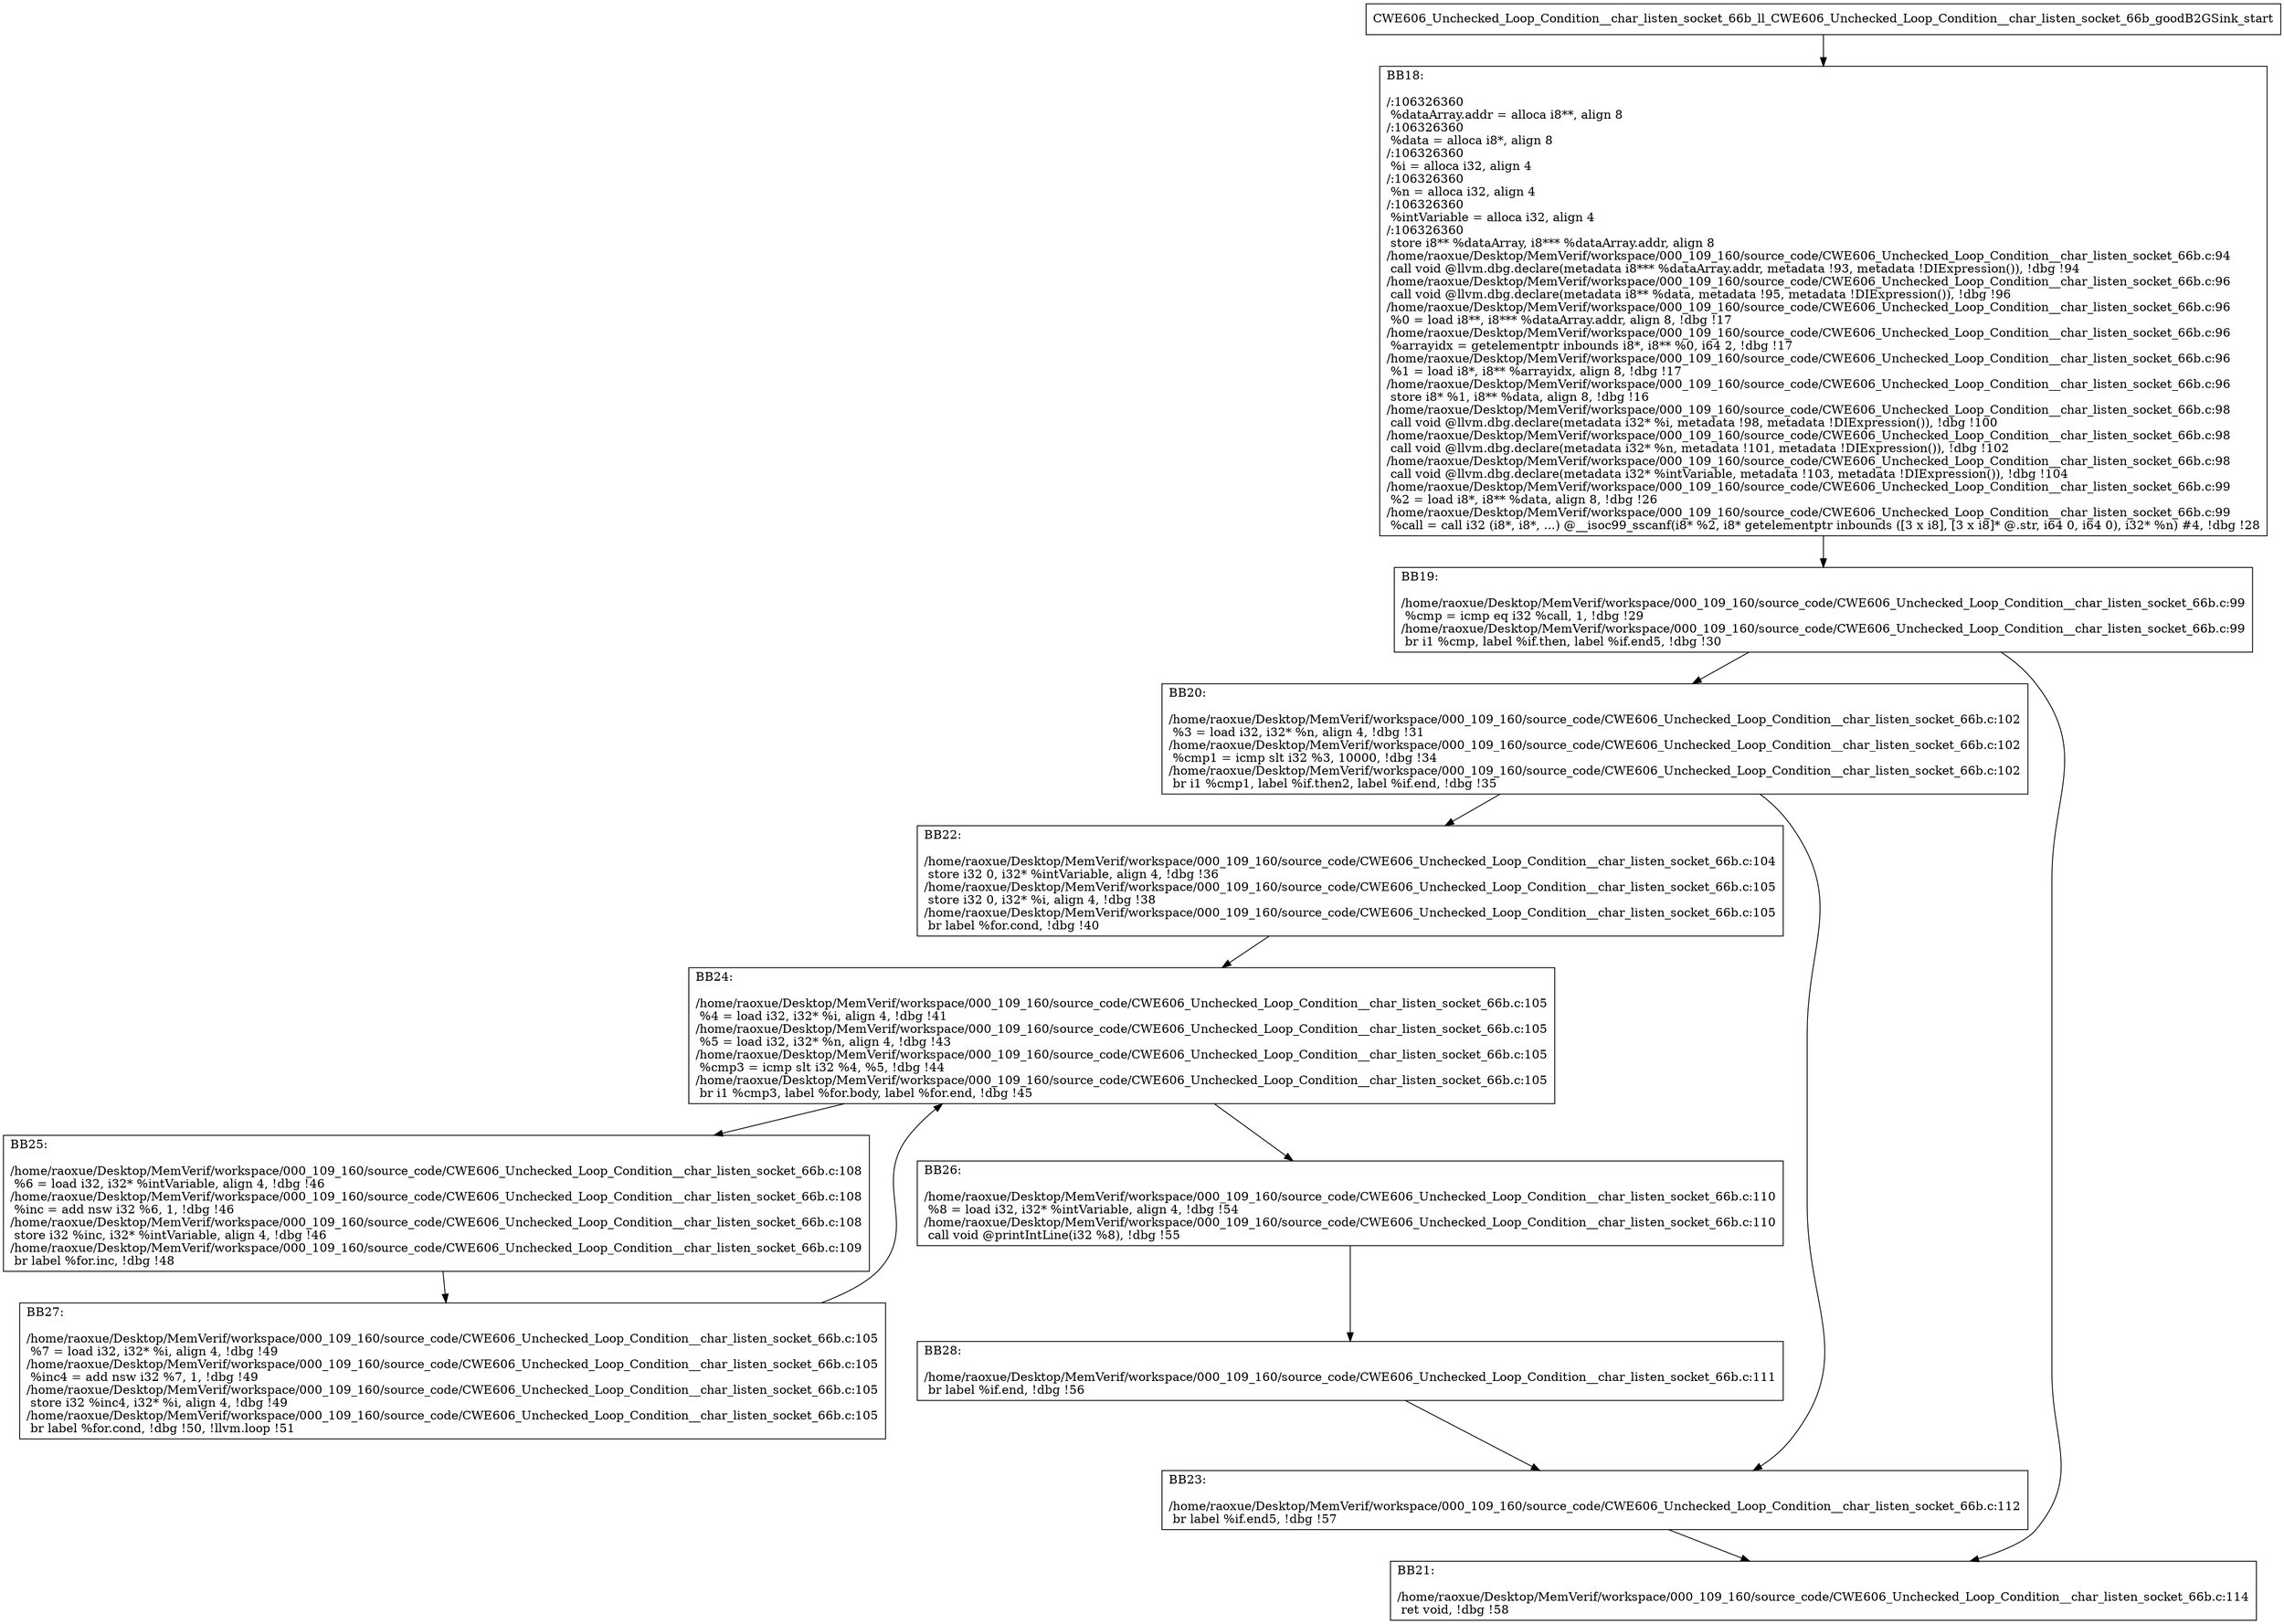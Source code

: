 digraph "CFG for'CWE606_Unchecked_Loop_Condition__char_listen_socket_66b_ll_CWE606_Unchecked_Loop_Condition__char_listen_socket_66b_goodB2GSink' function" {
	BBCWE606_Unchecked_Loop_Condition__char_listen_socket_66b_ll_CWE606_Unchecked_Loop_Condition__char_listen_socket_66b_goodB2GSink_start[shape=record,label="{CWE606_Unchecked_Loop_Condition__char_listen_socket_66b_ll_CWE606_Unchecked_Loop_Condition__char_listen_socket_66b_goodB2GSink_start}"];
	BBCWE606_Unchecked_Loop_Condition__char_listen_socket_66b_ll_CWE606_Unchecked_Loop_Condition__char_listen_socket_66b_goodB2GSink_start-> CWE606_Unchecked_Loop_Condition__char_listen_socket_66b_ll_CWE606_Unchecked_Loop_Condition__char_listen_socket_66b_goodB2GSinkBB18;
	CWE606_Unchecked_Loop_Condition__char_listen_socket_66b_ll_CWE606_Unchecked_Loop_Condition__char_listen_socket_66b_goodB2GSinkBB18 [shape=record, label="{BB18:\l\l/:106326360\l
  %dataArray.addr = alloca i8**, align 8\l
/:106326360\l
  %data = alloca i8*, align 8\l
/:106326360\l
  %i = alloca i32, align 4\l
/:106326360\l
  %n = alloca i32, align 4\l
/:106326360\l
  %intVariable = alloca i32, align 4\l
/:106326360\l
  store i8** %dataArray, i8*** %dataArray.addr, align 8\l
/home/raoxue/Desktop/MemVerif/workspace/000_109_160/source_code/CWE606_Unchecked_Loop_Condition__char_listen_socket_66b.c:94\l
  call void @llvm.dbg.declare(metadata i8*** %dataArray.addr, metadata !93, metadata !DIExpression()), !dbg !94\l
/home/raoxue/Desktop/MemVerif/workspace/000_109_160/source_code/CWE606_Unchecked_Loop_Condition__char_listen_socket_66b.c:96\l
  call void @llvm.dbg.declare(metadata i8** %data, metadata !95, metadata !DIExpression()), !dbg !96\l
/home/raoxue/Desktop/MemVerif/workspace/000_109_160/source_code/CWE606_Unchecked_Loop_Condition__char_listen_socket_66b.c:96\l
  %0 = load i8**, i8*** %dataArray.addr, align 8, !dbg !17\l
/home/raoxue/Desktop/MemVerif/workspace/000_109_160/source_code/CWE606_Unchecked_Loop_Condition__char_listen_socket_66b.c:96\l
  %arrayidx = getelementptr inbounds i8*, i8** %0, i64 2, !dbg !17\l
/home/raoxue/Desktop/MemVerif/workspace/000_109_160/source_code/CWE606_Unchecked_Loop_Condition__char_listen_socket_66b.c:96\l
  %1 = load i8*, i8** %arrayidx, align 8, !dbg !17\l
/home/raoxue/Desktop/MemVerif/workspace/000_109_160/source_code/CWE606_Unchecked_Loop_Condition__char_listen_socket_66b.c:96\l
  store i8* %1, i8** %data, align 8, !dbg !16\l
/home/raoxue/Desktop/MemVerif/workspace/000_109_160/source_code/CWE606_Unchecked_Loop_Condition__char_listen_socket_66b.c:98\l
  call void @llvm.dbg.declare(metadata i32* %i, metadata !98, metadata !DIExpression()), !dbg !100\l
/home/raoxue/Desktop/MemVerif/workspace/000_109_160/source_code/CWE606_Unchecked_Loop_Condition__char_listen_socket_66b.c:98\l
  call void @llvm.dbg.declare(metadata i32* %n, metadata !101, metadata !DIExpression()), !dbg !102\l
/home/raoxue/Desktop/MemVerif/workspace/000_109_160/source_code/CWE606_Unchecked_Loop_Condition__char_listen_socket_66b.c:98\l
  call void @llvm.dbg.declare(metadata i32* %intVariable, metadata !103, metadata !DIExpression()), !dbg !104\l
/home/raoxue/Desktop/MemVerif/workspace/000_109_160/source_code/CWE606_Unchecked_Loop_Condition__char_listen_socket_66b.c:99\l
  %2 = load i8*, i8** %data, align 8, !dbg !26\l
/home/raoxue/Desktop/MemVerif/workspace/000_109_160/source_code/CWE606_Unchecked_Loop_Condition__char_listen_socket_66b.c:99\l
  %call = call i32 (i8*, i8*, ...) @__isoc99_sscanf(i8* %2, i8* getelementptr inbounds ([3 x i8], [3 x i8]* @.str, i64 0, i64 0), i32* %n) #4, !dbg !28\l
}"];
	CWE606_Unchecked_Loop_Condition__char_listen_socket_66b_ll_CWE606_Unchecked_Loop_Condition__char_listen_socket_66b_goodB2GSinkBB18-> CWE606_Unchecked_Loop_Condition__char_listen_socket_66b_ll_CWE606_Unchecked_Loop_Condition__char_listen_socket_66b_goodB2GSinkBB19;
	CWE606_Unchecked_Loop_Condition__char_listen_socket_66b_ll_CWE606_Unchecked_Loop_Condition__char_listen_socket_66b_goodB2GSinkBB19 [shape=record, label="{BB19:\l\l/home/raoxue/Desktop/MemVerif/workspace/000_109_160/source_code/CWE606_Unchecked_Loop_Condition__char_listen_socket_66b.c:99\l
  %cmp = icmp eq i32 %call, 1, !dbg !29\l
/home/raoxue/Desktop/MemVerif/workspace/000_109_160/source_code/CWE606_Unchecked_Loop_Condition__char_listen_socket_66b.c:99\l
  br i1 %cmp, label %if.then, label %if.end5, !dbg !30\l
}"];
	CWE606_Unchecked_Loop_Condition__char_listen_socket_66b_ll_CWE606_Unchecked_Loop_Condition__char_listen_socket_66b_goodB2GSinkBB19-> CWE606_Unchecked_Loop_Condition__char_listen_socket_66b_ll_CWE606_Unchecked_Loop_Condition__char_listen_socket_66b_goodB2GSinkBB20;
	CWE606_Unchecked_Loop_Condition__char_listen_socket_66b_ll_CWE606_Unchecked_Loop_Condition__char_listen_socket_66b_goodB2GSinkBB19-> CWE606_Unchecked_Loop_Condition__char_listen_socket_66b_ll_CWE606_Unchecked_Loop_Condition__char_listen_socket_66b_goodB2GSinkBB21;
	CWE606_Unchecked_Loop_Condition__char_listen_socket_66b_ll_CWE606_Unchecked_Loop_Condition__char_listen_socket_66b_goodB2GSinkBB20 [shape=record, label="{BB20:\l\l/home/raoxue/Desktop/MemVerif/workspace/000_109_160/source_code/CWE606_Unchecked_Loop_Condition__char_listen_socket_66b.c:102\l
  %3 = load i32, i32* %n, align 4, !dbg !31\l
/home/raoxue/Desktop/MemVerif/workspace/000_109_160/source_code/CWE606_Unchecked_Loop_Condition__char_listen_socket_66b.c:102\l
  %cmp1 = icmp slt i32 %3, 10000, !dbg !34\l
/home/raoxue/Desktop/MemVerif/workspace/000_109_160/source_code/CWE606_Unchecked_Loop_Condition__char_listen_socket_66b.c:102\l
  br i1 %cmp1, label %if.then2, label %if.end, !dbg !35\l
}"];
	CWE606_Unchecked_Loop_Condition__char_listen_socket_66b_ll_CWE606_Unchecked_Loop_Condition__char_listen_socket_66b_goodB2GSinkBB20-> CWE606_Unchecked_Loop_Condition__char_listen_socket_66b_ll_CWE606_Unchecked_Loop_Condition__char_listen_socket_66b_goodB2GSinkBB22;
	CWE606_Unchecked_Loop_Condition__char_listen_socket_66b_ll_CWE606_Unchecked_Loop_Condition__char_listen_socket_66b_goodB2GSinkBB20-> CWE606_Unchecked_Loop_Condition__char_listen_socket_66b_ll_CWE606_Unchecked_Loop_Condition__char_listen_socket_66b_goodB2GSinkBB23;
	CWE606_Unchecked_Loop_Condition__char_listen_socket_66b_ll_CWE606_Unchecked_Loop_Condition__char_listen_socket_66b_goodB2GSinkBB22 [shape=record, label="{BB22:\l\l/home/raoxue/Desktop/MemVerif/workspace/000_109_160/source_code/CWE606_Unchecked_Loop_Condition__char_listen_socket_66b.c:104\l
  store i32 0, i32* %intVariable, align 4, !dbg !36\l
/home/raoxue/Desktop/MemVerif/workspace/000_109_160/source_code/CWE606_Unchecked_Loop_Condition__char_listen_socket_66b.c:105\l
  store i32 0, i32* %i, align 4, !dbg !38\l
/home/raoxue/Desktop/MemVerif/workspace/000_109_160/source_code/CWE606_Unchecked_Loop_Condition__char_listen_socket_66b.c:105\l
  br label %for.cond, !dbg !40\l
}"];
	CWE606_Unchecked_Loop_Condition__char_listen_socket_66b_ll_CWE606_Unchecked_Loop_Condition__char_listen_socket_66b_goodB2GSinkBB22-> CWE606_Unchecked_Loop_Condition__char_listen_socket_66b_ll_CWE606_Unchecked_Loop_Condition__char_listen_socket_66b_goodB2GSinkBB24;
	CWE606_Unchecked_Loop_Condition__char_listen_socket_66b_ll_CWE606_Unchecked_Loop_Condition__char_listen_socket_66b_goodB2GSinkBB24 [shape=record, label="{BB24:\l\l/home/raoxue/Desktop/MemVerif/workspace/000_109_160/source_code/CWE606_Unchecked_Loop_Condition__char_listen_socket_66b.c:105\l
  %4 = load i32, i32* %i, align 4, !dbg !41\l
/home/raoxue/Desktop/MemVerif/workspace/000_109_160/source_code/CWE606_Unchecked_Loop_Condition__char_listen_socket_66b.c:105\l
  %5 = load i32, i32* %n, align 4, !dbg !43\l
/home/raoxue/Desktop/MemVerif/workspace/000_109_160/source_code/CWE606_Unchecked_Loop_Condition__char_listen_socket_66b.c:105\l
  %cmp3 = icmp slt i32 %4, %5, !dbg !44\l
/home/raoxue/Desktop/MemVerif/workspace/000_109_160/source_code/CWE606_Unchecked_Loop_Condition__char_listen_socket_66b.c:105\l
  br i1 %cmp3, label %for.body, label %for.end, !dbg !45\l
}"];
	CWE606_Unchecked_Loop_Condition__char_listen_socket_66b_ll_CWE606_Unchecked_Loop_Condition__char_listen_socket_66b_goodB2GSinkBB24-> CWE606_Unchecked_Loop_Condition__char_listen_socket_66b_ll_CWE606_Unchecked_Loop_Condition__char_listen_socket_66b_goodB2GSinkBB25;
	CWE606_Unchecked_Loop_Condition__char_listen_socket_66b_ll_CWE606_Unchecked_Loop_Condition__char_listen_socket_66b_goodB2GSinkBB24-> CWE606_Unchecked_Loop_Condition__char_listen_socket_66b_ll_CWE606_Unchecked_Loop_Condition__char_listen_socket_66b_goodB2GSinkBB26;
	CWE606_Unchecked_Loop_Condition__char_listen_socket_66b_ll_CWE606_Unchecked_Loop_Condition__char_listen_socket_66b_goodB2GSinkBB25 [shape=record, label="{BB25:\l\l/home/raoxue/Desktop/MemVerif/workspace/000_109_160/source_code/CWE606_Unchecked_Loop_Condition__char_listen_socket_66b.c:108\l
  %6 = load i32, i32* %intVariable, align 4, !dbg !46\l
/home/raoxue/Desktop/MemVerif/workspace/000_109_160/source_code/CWE606_Unchecked_Loop_Condition__char_listen_socket_66b.c:108\l
  %inc = add nsw i32 %6, 1, !dbg !46\l
/home/raoxue/Desktop/MemVerif/workspace/000_109_160/source_code/CWE606_Unchecked_Loop_Condition__char_listen_socket_66b.c:108\l
  store i32 %inc, i32* %intVariable, align 4, !dbg !46\l
/home/raoxue/Desktop/MemVerif/workspace/000_109_160/source_code/CWE606_Unchecked_Loop_Condition__char_listen_socket_66b.c:109\l
  br label %for.inc, !dbg !48\l
}"];
	CWE606_Unchecked_Loop_Condition__char_listen_socket_66b_ll_CWE606_Unchecked_Loop_Condition__char_listen_socket_66b_goodB2GSinkBB25-> CWE606_Unchecked_Loop_Condition__char_listen_socket_66b_ll_CWE606_Unchecked_Loop_Condition__char_listen_socket_66b_goodB2GSinkBB27;
	CWE606_Unchecked_Loop_Condition__char_listen_socket_66b_ll_CWE606_Unchecked_Loop_Condition__char_listen_socket_66b_goodB2GSinkBB27 [shape=record, label="{BB27:\l\l/home/raoxue/Desktop/MemVerif/workspace/000_109_160/source_code/CWE606_Unchecked_Loop_Condition__char_listen_socket_66b.c:105\l
  %7 = load i32, i32* %i, align 4, !dbg !49\l
/home/raoxue/Desktop/MemVerif/workspace/000_109_160/source_code/CWE606_Unchecked_Loop_Condition__char_listen_socket_66b.c:105\l
  %inc4 = add nsw i32 %7, 1, !dbg !49\l
/home/raoxue/Desktop/MemVerif/workspace/000_109_160/source_code/CWE606_Unchecked_Loop_Condition__char_listen_socket_66b.c:105\l
  store i32 %inc4, i32* %i, align 4, !dbg !49\l
/home/raoxue/Desktop/MemVerif/workspace/000_109_160/source_code/CWE606_Unchecked_Loop_Condition__char_listen_socket_66b.c:105\l
  br label %for.cond, !dbg !50, !llvm.loop !51\l
}"];
	CWE606_Unchecked_Loop_Condition__char_listen_socket_66b_ll_CWE606_Unchecked_Loop_Condition__char_listen_socket_66b_goodB2GSinkBB27-> CWE606_Unchecked_Loop_Condition__char_listen_socket_66b_ll_CWE606_Unchecked_Loop_Condition__char_listen_socket_66b_goodB2GSinkBB24;
	CWE606_Unchecked_Loop_Condition__char_listen_socket_66b_ll_CWE606_Unchecked_Loop_Condition__char_listen_socket_66b_goodB2GSinkBB26 [shape=record, label="{BB26:\l\l/home/raoxue/Desktop/MemVerif/workspace/000_109_160/source_code/CWE606_Unchecked_Loop_Condition__char_listen_socket_66b.c:110\l
  %8 = load i32, i32* %intVariable, align 4, !dbg !54\l
/home/raoxue/Desktop/MemVerif/workspace/000_109_160/source_code/CWE606_Unchecked_Loop_Condition__char_listen_socket_66b.c:110\l
  call void @printIntLine(i32 %8), !dbg !55\l
}"];
	CWE606_Unchecked_Loop_Condition__char_listen_socket_66b_ll_CWE606_Unchecked_Loop_Condition__char_listen_socket_66b_goodB2GSinkBB26-> CWE606_Unchecked_Loop_Condition__char_listen_socket_66b_ll_CWE606_Unchecked_Loop_Condition__char_listen_socket_66b_goodB2GSinkBB28;
	CWE606_Unchecked_Loop_Condition__char_listen_socket_66b_ll_CWE606_Unchecked_Loop_Condition__char_listen_socket_66b_goodB2GSinkBB28 [shape=record, label="{BB28:\l\l/home/raoxue/Desktop/MemVerif/workspace/000_109_160/source_code/CWE606_Unchecked_Loop_Condition__char_listen_socket_66b.c:111\l
  br label %if.end, !dbg !56\l
}"];
	CWE606_Unchecked_Loop_Condition__char_listen_socket_66b_ll_CWE606_Unchecked_Loop_Condition__char_listen_socket_66b_goodB2GSinkBB28-> CWE606_Unchecked_Loop_Condition__char_listen_socket_66b_ll_CWE606_Unchecked_Loop_Condition__char_listen_socket_66b_goodB2GSinkBB23;
	CWE606_Unchecked_Loop_Condition__char_listen_socket_66b_ll_CWE606_Unchecked_Loop_Condition__char_listen_socket_66b_goodB2GSinkBB23 [shape=record, label="{BB23:\l\l/home/raoxue/Desktop/MemVerif/workspace/000_109_160/source_code/CWE606_Unchecked_Loop_Condition__char_listen_socket_66b.c:112\l
  br label %if.end5, !dbg !57\l
}"];
	CWE606_Unchecked_Loop_Condition__char_listen_socket_66b_ll_CWE606_Unchecked_Loop_Condition__char_listen_socket_66b_goodB2GSinkBB23-> CWE606_Unchecked_Loop_Condition__char_listen_socket_66b_ll_CWE606_Unchecked_Loop_Condition__char_listen_socket_66b_goodB2GSinkBB21;
	CWE606_Unchecked_Loop_Condition__char_listen_socket_66b_ll_CWE606_Unchecked_Loop_Condition__char_listen_socket_66b_goodB2GSinkBB21 [shape=record, label="{BB21:\l\l/home/raoxue/Desktop/MemVerif/workspace/000_109_160/source_code/CWE606_Unchecked_Loop_Condition__char_listen_socket_66b.c:114\l
  ret void, !dbg !58\l
}"];
}
